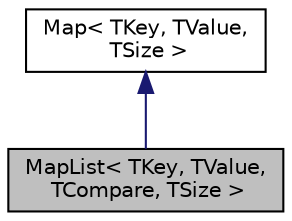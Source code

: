 digraph "MapList&lt; TKey, TValue, TCompare, TSize &gt;"
{
  edge [fontname="Helvetica",fontsize="10",labelfontname="Helvetica",labelfontsize="10"];
  node [fontname="Helvetica",fontsize="10",shape=record];
  Node1 [label="MapList\< TKey, TValue,\l TCompare, TSize \>",height=0.2,width=0.4,color="black", fillcolor="grey75", style="filled", fontcolor="black"];
  Node2 -> Node1 [dir="back",color="midnightblue",fontsize="10",style="solid",fontname="Helvetica"];
  Node2 [label="Map\< TKey, TValue,\l TSize \>",height=0.2,width=0.4,color="black", fillcolor="white", style="filled",URL="$classevo_1_1_map.html",tooltip="Associative container holding key/value pairs for fast lookup. "];
}
